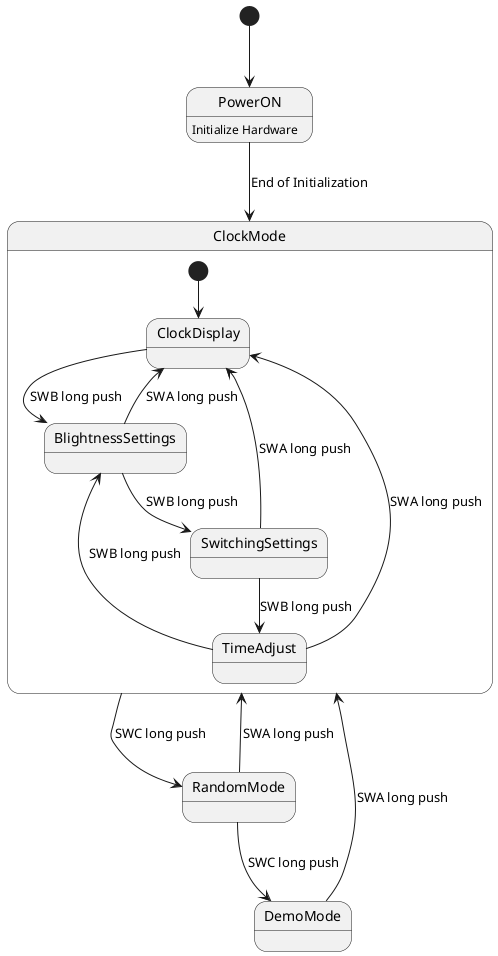 @startuml
' 電源ONから初期化を開始
' 初期化後は時計表示
[*] --> PowerON
PowerON --> ClockMode : End of Initialization
PowerON : Initialize Hardware

' どのモードからでもSWAを押すことで時計表示モード(ClockMode)に戻れるように設計する
' モードの説明
'   - ClockMode : 時計表示。現在時刻を表示する
'　   - BlightnessSettings : 明るさの調整。全体と個別の桁を調整
' 　  - SwitchingSettings : 時計表示の数値切り替えの設定
'  　 - TimeAdjust : 時間の調整。手動時刻合わせ
'   - RandomMode : 数値のランダム表示
'   - DemoMode : 任意の数値表示

state ClockMode {
    [*] --> ClockDisplay
    ClockDisplay --> BlightnessSettings : SWB long push
    BlightnessSettings --> ClockDisplay : SWA long push
    BlightnessSettings --> SwitchingSettings : SWB long push
    SwitchingSettings --> TimeAdjust : SWB long push
    SwitchingSettings --> ClockDisplay : SWA long push
    TimeAdjust --> BlightnessSettings : SWB long push
    TimeAdjust --> ClockDisplay : SWA long push
}

ClockMode --> RandomMode : SWC long push
RandomMode --> DemoMode : SWC long push
RandomMode --> ClockMode : SWA long push
DemoMode --> ClockMode : SWA long push

@enduml